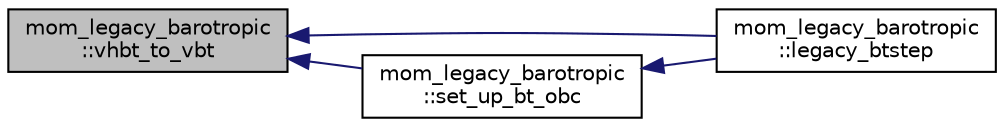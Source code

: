 digraph "mom_legacy_barotropic::vhbt_to_vbt"
{
 // INTERACTIVE_SVG=YES
  edge [fontname="Helvetica",fontsize="10",labelfontname="Helvetica",labelfontsize="10"];
  node [fontname="Helvetica",fontsize="10",shape=record];
  rankdir="LR";
  Node89 [label="mom_legacy_barotropic\l::vhbt_to_vbt",height=0.2,width=0.4,color="black", fillcolor="grey75", style="filled", fontcolor="black"];
  Node89 -> Node90 [dir="back",color="midnightblue",fontsize="10",style="solid",fontname="Helvetica"];
  Node90 [label="mom_legacy_barotropic\l::legacy_btstep",height=0.2,width=0.4,color="black", fillcolor="white", style="filled",URL="$namespacemom__legacy__barotropic.html#ae039a54a1c82e3f4f53539e5dc2de6ea"];
  Node89 -> Node91 [dir="back",color="midnightblue",fontsize="10",style="solid",fontname="Helvetica"];
  Node91 [label="mom_legacy_barotropic\l::set_up_bt_obc",height=0.2,width=0.4,color="black", fillcolor="white", style="filled",URL="$namespacemom__legacy__barotropic.html#a4ec7ded997089119e526b3c0542d21bb",tooltip="This subroutine sets up the private structure used to apply the open boundary conditions, as developed by Mehmet Ilicak. "];
  Node91 -> Node90 [dir="back",color="midnightblue",fontsize="10",style="solid",fontname="Helvetica"];
}

